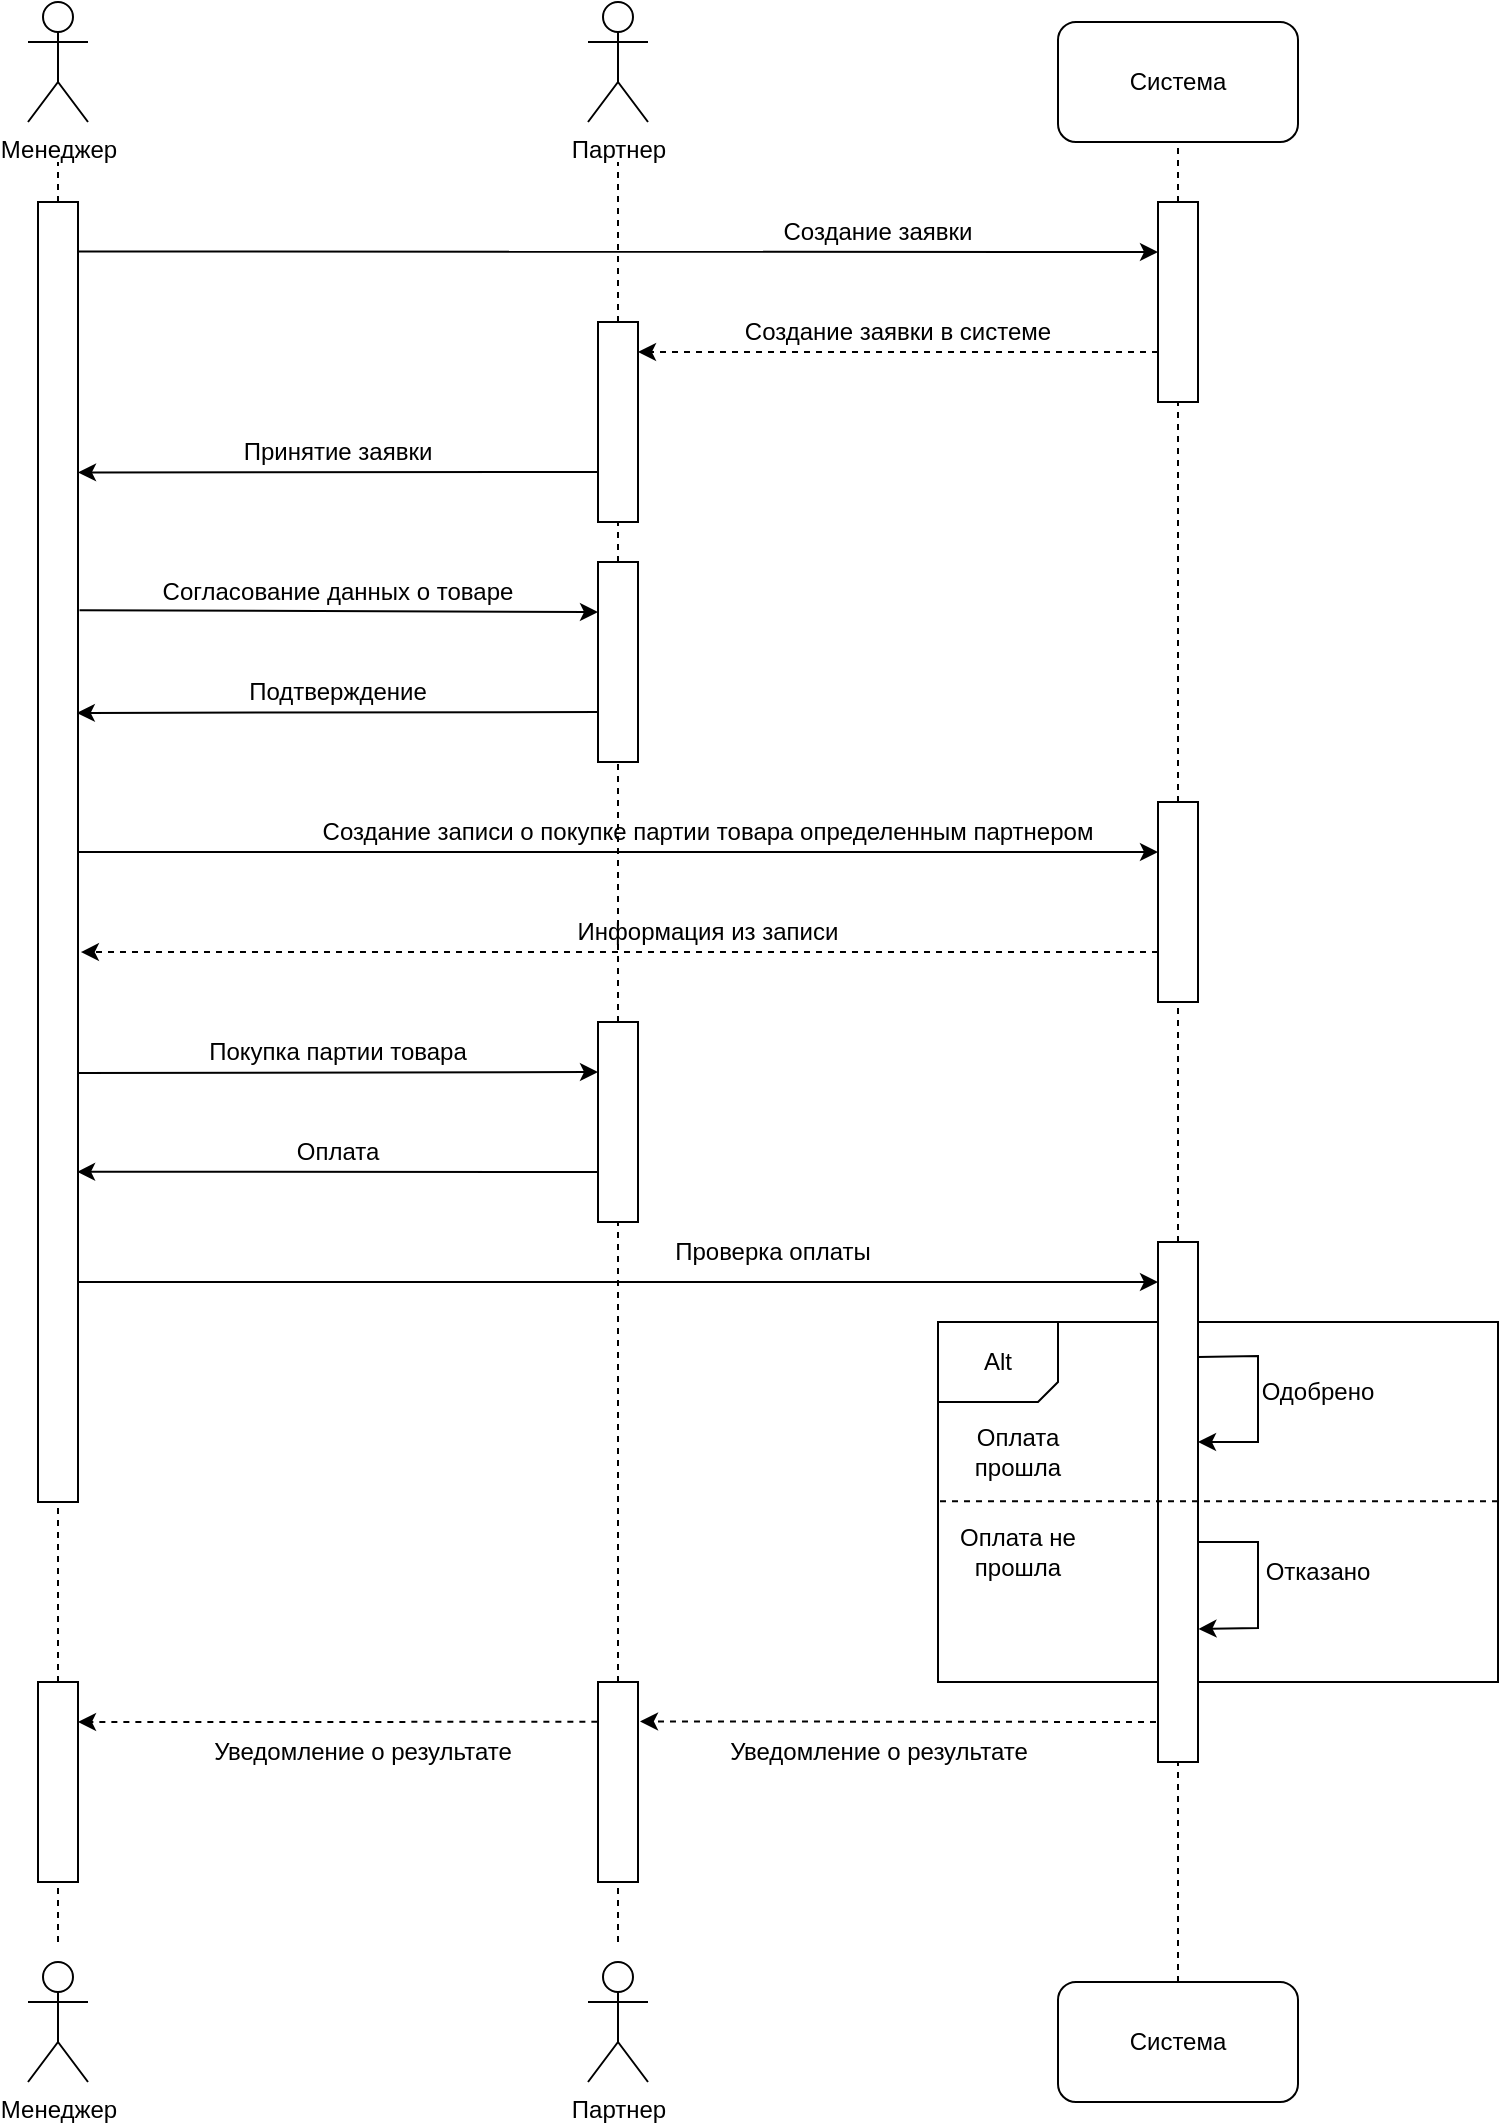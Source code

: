 <mxfile version="28.2.3">
  <diagram name="Страница — 1" id="1DAxFJJQckaN6bqqb1FT">
    <mxGraphModel dx="1576" dy="1320" grid="0" gridSize="10" guides="1" tooltips="1" connect="1" arrows="1" fold="1" page="0" pageScale="1" pageWidth="827" pageHeight="1169" math="0" shadow="0">
      <root>
        <mxCell id="0" />
        <mxCell id="1" parent="0" />
        <mxCell id="3arE01IcnZPf_Ok6hQVk-8" value="Менеджер" style="shape=umlActor;verticalLabelPosition=bottom;verticalAlign=top;html=1;outlineConnect=0;" vertex="1" parent="1">
          <mxGeometry x="205" y="-40" width="30" height="60" as="geometry" />
        </mxCell>
        <mxCell id="3arE01IcnZPf_Ok6hQVk-9" value="Партнер" style="shape=umlActor;verticalLabelPosition=bottom;verticalAlign=top;html=1;outlineConnect=0;" vertex="1" parent="1">
          <mxGeometry x="485" y="-40" width="30" height="60" as="geometry" />
        </mxCell>
        <mxCell id="3arE01IcnZPf_Ok6hQVk-10" value="Система" style="rounded=1;whiteSpace=wrap;html=1;" vertex="1" parent="1">
          <mxGeometry x="720" y="-30" width="120" height="60" as="geometry" />
        </mxCell>
        <mxCell id="3arE01IcnZPf_Ok6hQVk-11" value="" style="rounded=0;whiteSpace=wrap;html=1;" vertex="1" parent="1">
          <mxGeometry x="210" y="60" width="20" height="650" as="geometry" />
        </mxCell>
        <mxCell id="3arE01IcnZPf_Ok6hQVk-12" value="" style="rounded=0;whiteSpace=wrap;html=1;" vertex="1" parent="1">
          <mxGeometry x="770" y="60" width="20" height="100" as="geometry" />
        </mxCell>
        <mxCell id="3arE01IcnZPf_Ok6hQVk-13" value="" style="edgeStyle=none;orthogonalLoop=1;jettySize=auto;html=1;rounded=0;entryX=0;entryY=0.25;entryDx=0;entryDy=0;exitX=1.004;exitY=0.038;exitDx=0;exitDy=0;exitPerimeter=0;" edge="1" parent="1" source="3arE01IcnZPf_Ok6hQVk-11" target="3arE01IcnZPf_Ok6hQVk-12">
          <mxGeometry width="80" relative="1" as="geometry">
            <mxPoint x="225" y="90" as="sourcePoint" />
            <mxPoint x="760" y="90" as="targetPoint" />
            <Array as="points" />
          </mxGeometry>
        </mxCell>
        <mxCell id="3arE01IcnZPf_Ok6hQVk-14" value="Создание заявки" style="text;strokeColor=none;align=center;fillColor=none;html=1;verticalAlign=middle;whiteSpace=wrap;rounded=0;" vertex="1" parent="1">
          <mxGeometry x="570" y="60" width="120" height="30" as="geometry" />
        </mxCell>
        <mxCell id="3arE01IcnZPf_Ok6hQVk-15" value="" style="edgeStyle=none;orthogonalLoop=1;jettySize=auto;html=1;rounded=0;exitX=0;exitY=0.75;exitDx=0;exitDy=0;dashed=1;" edge="1" parent="1" source="3arE01IcnZPf_Ok6hQVk-12">
          <mxGeometry width="80" relative="1" as="geometry">
            <mxPoint x="500" y="121" as="sourcePoint" />
            <mxPoint x="510" y="135" as="targetPoint" />
            <Array as="points" />
          </mxGeometry>
        </mxCell>
        <mxCell id="3arE01IcnZPf_Ok6hQVk-16" value="Создание заявки в системе" style="text;strokeColor=none;align=center;fillColor=none;html=1;verticalAlign=middle;whiteSpace=wrap;rounded=0;" vertex="1" parent="1">
          <mxGeometry x="550" y="110" width="180" height="30" as="geometry" />
        </mxCell>
        <mxCell id="3arE01IcnZPf_Ok6hQVk-17" value="" style="rounded=0;whiteSpace=wrap;html=1;" vertex="1" parent="1">
          <mxGeometry x="490" y="120" width="20" height="100" as="geometry" />
        </mxCell>
        <mxCell id="3arE01IcnZPf_Ok6hQVk-18" value="" style="edgeStyle=none;orthogonalLoop=1;jettySize=auto;html=1;rounded=0;entryX=1;entryY=0.208;entryDx=0;entryDy=0;exitX=0;exitY=0.75;exitDx=0;exitDy=0;entryPerimeter=0;" edge="1" parent="1" source="3arE01IcnZPf_Ok6hQVk-17" target="3arE01IcnZPf_Ok6hQVk-11">
          <mxGeometry width="80" relative="1" as="geometry">
            <mxPoint x="520" y="130" as="sourcePoint" />
            <mxPoint x="1060" y="130" as="targetPoint" />
            <Array as="points" />
          </mxGeometry>
        </mxCell>
        <mxCell id="3arE01IcnZPf_Ok6hQVk-19" value="Принятие заявки" style="text;strokeColor=none;align=center;fillColor=none;html=1;verticalAlign=middle;whiteSpace=wrap;rounded=0;" vertex="1" parent="1">
          <mxGeometry x="270" y="170" width="180" height="30" as="geometry" />
        </mxCell>
        <mxCell id="3arE01IcnZPf_Ok6hQVk-20" value="" style="rounded=0;whiteSpace=wrap;html=1;" vertex="1" parent="1">
          <mxGeometry x="490" y="240" width="20" height="100" as="geometry" />
        </mxCell>
        <mxCell id="3arE01IcnZPf_Ok6hQVk-21" value="" style="edgeStyle=none;orthogonalLoop=1;jettySize=auto;html=1;rounded=0;entryX=0;entryY=0.25;entryDx=0;entryDy=0;exitX=1.038;exitY=0.314;exitDx=0;exitDy=0;exitPerimeter=0;" edge="1" parent="1" source="3arE01IcnZPf_Ok6hQVk-11" target="3arE01IcnZPf_Ok6hQVk-20">
          <mxGeometry width="80" relative="1" as="geometry">
            <mxPoint x="590" y="250" as="sourcePoint" />
            <mxPoint x="330" y="250" as="targetPoint" />
            <Array as="points" />
          </mxGeometry>
        </mxCell>
        <mxCell id="3arE01IcnZPf_Ok6hQVk-22" value="Согласование данных о товаре" style="text;strokeColor=none;align=center;fillColor=none;html=1;verticalAlign=middle;whiteSpace=wrap;rounded=0;" vertex="1" parent="1">
          <mxGeometry x="270" y="240" width="180" height="30" as="geometry" />
        </mxCell>
        <mxCell id="3arE01IcnZPf_Ok6hQVk-23" value="" style="edgeStyle=none;orthogonalLoop=1;jettySize=auto;html=1;rounded=0;entryX=0.97;entryY=0.393;entryDx=0;entryDy=0;exitX=0;exitY=0.75;exitDx=0;exitDy=0;entryPerimeter=0;" edge="1" parent="1" source="3arE01IcnZPf_Ok6hQVk-20" target="3arE01IcnZPf_Ok6hQVk-11">
          <mxGeometry width="80" relative="1" as="geometry">
            <mxPoint x="720" y="210" as="sourcePoint" />
            <mxPoint x="460" y="210" as="targetPoint" />
            <Array as="points" />
          </mxGeometry>
        </mxCell>
        <mxCell id="3arE01IcnZPf_Ok6hQVk-24" value="Подтверждение" style="text;strokeColor=none;align=center;fillColor=none;html=1;verticalAlign=middle;whiteSpace=wrap;rounded=0;" vertex="1" parent="1">
          <mxGeometry x="270" y="290" width="180" height="30" as="geometry" />
        </mxCell>
        <mxCell id="3arE01IcnZPf_Ok6hQVk-25" value="" style="rounded=0;whiteSpace=wrap;html=1;" vertex="1" parent="1">
          <mxGeometry x="770" y="360" width="20" height="100" as="geometry" />
        </mxCell>
        <mxCell id="3arE01IcnZPf_Ok6hQVk-26" value="" style="edgeStyle=none;orthogonalLoop=1;jettySize=auto;html=1;rounded=0;entryX=0;entryY=0.25;entryDx=0;entryDy=0;exitX=1;exitY=0.5;exitDx=0;exitDy=0;" edge="1" parent="1" source="3arE01IcnZPf_Ok6hQVk-11" target="3arE01IcnZPf_Ok6hQVk-25">
          <mxGeometry width="80" relative="1" as="geometry">
            <mxPoint x="240" y="390" as="sourcePoint" />
            <mxPoint x="950" y="390" as="targetPoint" />
            <Array as="points" />
          </mxGeometry>
        </mxCell>
        <mxCell id="3arE01IcnZPf_Ok6hQVk-27" value="Создание записи о покупке партии товара определенным партнером" style="text;strokeColor=none;align=center;fillColor=none;html=1;verticalAlign=middle;whiteSpace=wrap;rounded=0;" vertex="1" parent="1">
          <mxGeometry x="330" y="360" width="430" height="30" as="geometry" />
        </mxCell>
        <mxCell id="3arE01IcnZPf_Ok6hQVk-28" value="" style="edgeStyle=none;orthogonalLoop=1;jettySize=auto;html=1;rounded=0;exitX=0;exitY=0.75;exitDx=0;exitDy=0;dashed=1;entryX=1.072;entryY=0.577;entryDx=0;entryDy=0;entryPerimeter=0;" edge="1" parent="1" source="3arE01IcnZPf_Ok6hQVk-25" target="3arE01IcnZPf_Ok6hQVk-11">
          <mxGeometry width="80" relative="1" as="geometry">
            <mxPoint x="750" y="420" as="sourcePoint" />
            <mxPoint x="490" y="420" as="targetPoint" />
            <Array as="points" />
          </mxGeometry>
        </mxCell>
        <mxCell id="3arE01IcnZPf_Ok6hQVk-29" value="Информация из записи" style="text;strokeColor=none;align=center;fillColor=none;html=1;verticalAlign=middle;whiteSpace=wrap;rounded=0;" vertex="1" parent="1">
          <mxGeometry x="330" y="410" width="430" height="30" as="geometry" />
        </mxCell>
        <mxCell id="3arE01IcnZPf_Ok6hQVk-30" value="" style="rounded=0;whiteSpace=wrap;html=1;" vertex="1" parent="1">
          <mxGeometry x="490" y="470" width="20" height="100" as="geometry" />
        </mxCell>
        <mxCell id="3arE01IcnZPf_Ok6hQVk-31" value="" style="edgeStyle=none;orthogonalLoop=1;jettySize=auto;html=1;rounded=0;entryX=0;entryY=0.25;entryDx=0;entryDy=0;exitX=1.01;exitY=0.67;exitDx=0;exitDy=0;exitPerimeter=0;" edge="1" parent="1" source="3arE01IcnZPf_Ok6hQVk-11" target="3arE01IcnZPf_Ok6hQVk-30">
          <mxGeometry width="80" relative="1" as="geometry">
            <mxPoint x="290" y="490" as="sourcePoint" />
            <mxPoint x="549" y="491" as="targetPoint" />
            <Array as="points" />
          </mxGeometry>
        </mxCell>
        <mxCell id="3arE01IcnZPf_Ok6hQVk-32" value="Покупка партии товара" style="text;strokeColor=none;align=center;fillColor=none;html=1;verticalAlign=middle;whiteSpace=wrap;rounded=0;" vertex="1" parent="1">
          <mxGeometry x="270" y="470" width="180" height="30" as="geometry" />
        </mxCell>
        <mxCell id="3arE01IcnZPf_Ok6hQVk-33" value="" style="edgeStyle=none;orthogonalLoop=1;jettySize=auto;html=1;rounded=0;entryX=0.977;entryY=0.746;entryDx=0;entryDy=0;exitX=0;exitY=0.75;exitDx=0;exitDy=0;entryPerimeter=0;" edge="1" parent="1" source="3arE01IcnZPf_Ok6hQVk-30" target="3arE01IcnZPf_Ok6hQVk-11">
          <mxGeometry width="80" relative="1" as="geometry">
            <mxPoint x="581" y="550" as="sourcePoint" />
            <mxPoint x="320" y="550" as="targetPoint" />
            <Array as="points" />
          </mxGeometry>
        </mxCell>
        <mxCell id="3arE01IcnZPf_Ok6hQVk-34" value="Оплата" style="text;strokeColor=none;align=center;fillColor=none;html=1;verticalAlign=middle;whiteSpace=wrap;rounded=0;" vertex="1" parent="1">
          <mxGeometry x="270" y="520" width="180" height="30" as="geometry" />
        </mxCell>
        <mxCell id="3arE01IcnZPf_Ok6hQVk-39" value="" style="group" vertex="1" connectable="0" parent="1">
          <mxGeometry x="660" y="620" width="280" height="220" as="geometry" />
        </mxCell>
        <mxCell id="3arE01IcnZPf_Ok6hQVk-35" value="" style="rounded=0;whiteSpace=wrap;html=1;container=0;" vertex="1" parent="3arE01IcnZPf_Ok6hQVk-39">
          <mxGeometry width="280" height="180" as="geometry" />
        </mxCell>
        <mxCell id="3arE01IcnZPf_Ok6hQVk-36" value="" style="shape=card;whiteSpace=wrap;html=1;flipH=1;rotation=90;size=10;container=0;" vertex="1" parent="3arE01IcnZPf_Ok6hQVk-39">
          <mxGeometry x="10" y="-10" width="40" height="60" as="geometry" />
        </mxCell>
        <mxCell id="3arE01IcnZPf_Ok6hQVk-37" value="Alt" style="text;strokeColor=none;align=center;fillColor=none;html=1;verticalAlign=middle;whiteSpace=wrap;rounded=0;container=0;" vertex="1" parent="3arE01IcnZPf_Ok6hQVk-39">
          <mxGeometry x="10" y="5" width="40" height="30" as="geometry" />
        </mxCell>
        <mxCell id="3arE01IcnZPf_Ok6hQVk-41" value="" style="rounded=0;whiteSpace=wrap;html=1;" vertex="1" parent="3arE01IcnZPf_Ok6hQVk-39">
          <mxGeometry x="110" y="-40" width="20" height="260" as="geometry" />
        </mxCell>
        <mxCell id="3arE01IcnZPf_Ok6hQVk-40" value="" style="edgeStyle=none;orthogonalLoop=1;jettySize=auto;html=1;rounded=0;dashed=1;entryX=1.072;entryY=0.577;entryDx=0;entryDy=0;entryPerimeter=0;endArrow=none;endFill=0;" edge="1" parent="3arE01IcnZPf_Ok6hQVk-39">
          <mxGeometry width="80" relative="1" as="geometry">
            <mxPoint x="280" y="89.68" as="sourcePoint" />
            <mxPoint y="89.68" as="targetPoint" />
            <Array as="points" />
          </mxGeometry>
        </mxCell>
        <mxCell id="3arE01IcnZPf_Ok6hQVk-42" value="Оплата прошла" style="text;strokeColor=none;align=center;fillColor=none;html=1;verticalAlign=middle;whiteSpace=wrap;rounded=0;" vertex="1" parent="3arE01IcnZPf_Ok6hQVk-39">
          <mxGeometry y="50" width="80" height="30" as="geometry" />
        </mxCell>
        <mxCell id="3arE01IcnZPf_Ok6hQVk-43" value="Оплата не прошла" style="text;strokeColor=none;align=center;fillColor=none;html=1;verticalAlign=middle;whiteSpace=wrap;rounded=0;" vertex="1" parent="3arE01IcnZPf_Ok6hQVk-39">
          <mxGeometry y="100" width="80" height="30" as="geometry" />
        </mxCell>
        <mxCell id="3arE01IcnZPf_Ok6hQVk-44" value="" style="edgeStyle=none;orthogonalLoop=1;jettySize=auto;html=1;rounded=0;exitX=1.003;exitY=0.221;exitDx=0;exitDy=0;exitPerimeter=0;" edge="1" parent="3arE01IcnZPf_Ok6hQVk-39" source="3arE01IcnZPf_Ok6hQVk-41">
          <mxGeometry width="80" relative="1" as="geometry">
            <mxPoint x="60" y="60" as="sourcePoint" />
            <mxPoint x="130" y="60" as="targetPoint" />
            <Array as="points">
              <mxPoint x="160" y="17" />
              <mxPoint x="160" y="60" />
            </Array>
          </mxGeometry>
        </mxCell>
        <mxCell id="3arE01IcnZPf_Ok6hQVk-45" value="Одобрено" style="text;strokeColor=none;align=center;fillColor=none;html=1;verticalAlign=middle;whiteSpace=wrap;rounded=0;" vertex="1" parent="3arE01IcnZPf_Ok6hQVk-39">
          <mxGeometry x="160" y="20" width="60" height="30" as="geometry" />
        </mxCell>
        <mxCell id="3arE01IcnZPf_Ok6hQVk-47" value="Отказано" style="text;strokeColor=none;align=center;fillColor=none;html=1;verticalAlign=middle;whiteSpace=wrap;rounded=0;" vertex="1" parent="3arE01IcnZPf_Ok6hQVk-39">
          <mxGeometry x="150" y="110" width="80" height="30" as="geometry" />
        </mxCell>
        <mxCell id="3arE01IcnZPf_Ok6hQVk-49" value="" style="edgeStyle=none;orthogonalLoop=1;jettySize=auto;html=1;rounded=0;exitX=1.008;exitY=0.13;exitDx=0;exitDy=0;exitPerimeter=0;entryX=1.013;entryY=0.744;entryDx=0;entryDy=0;entryPerimeter=0;" edge="1" parent="3arE01IcnZPf_Ok6hQVk-39" target="3arE01IcnZPf_Ok6hQVk-41">
          <mxGeometry width="80" relative="1" as="geometry">
            <mxPoint x="130" y="110" as="sourcePoint" />
            <mxPoint x="130" y="154" as="targetPoint" />
            <Array as="points">
              <mxPoint x="160" y="110" />
              <mxPoint x="160" y="153" />
            </Array>
          </mxGeometry>
        </mxCell>
        <mxCell id="3arE01IcnZPf_Ok6hQVk-52" value="" style="edgeStyle=none;orthogonalLoop=1;jettySize=auto;html=1;rounded=0;entryX=0;entryY=0.25;entryDx=0;entryDy=0;exitX=1;exitY=0.5;exitDx=0;exitDy=0;" edge="1" parent="1">
          <mxGeometry width="80" relative="1" as="geometry">
            <mxPoint x="230" y="600" as="sourcePoint" />
            <mxPoint x="770" y="600" as="targetPoint" />
            <Array as="points" />
          </mxGeometry>
        </mxCell>
        <mxCell id="3arE01IcnZPf_Ok6hQVk-53" value="Проверка оплаты" style="text;strokeColor=none;align=center;fillColor=none;html=1;verticalAlign=middle;whiteSpace=wrap;rounded=0;" vertex="1" parent="1">
          <mxGeometry x="485" y="570" width="185" height="30" as="geometry" />
        </mxCell>
        <mxCell id="3arE01IcnZPf_Ok6hQVk-55" value="" style="rounded=0;whiteSpace=wrap;html=1;" vertex="1" parent="1">
          <mxGeometry x="210" y="800" width="20" height="100" as="geometry" />
        </mxCell>
        <mxCell id="3arE01IcnZPf_Ok6hQVk-56" value="" style="edgeStyle=none;orthogonalLoop=1;jettySize=auto;html=1;rounded=0;exitX=0;exitY=0.75;exitDx=0;exitDy=0;dashed=1;entryX=1.05;entryY=0.197;entryDx=0;entryDy=0;entryPerimeter=0;" edge="1" parent="1" target="3arE01IcnZPf_Ok6hQVk-66">
          <mxGeometry width="80" relative="1" as="geometry">
            <mxPoint x="769" y="820" as="sourcePoint" />
            <mxPoint x="230" y="820" as="targetPoint" />
            <Array as="points" />
          </mxGeometry>
        </mxCell>
        <mxCell id="3arE01IcnZPf_Ok6hQVk-57" value="" style="edgeStyle=none;orthogonalLoop=1;jettySize=auto;html=1;rounded=0;exitX=0.5;exitY=0;exitDx=0;exitDy=0;dashed=1;entryX=0.5;entryY=1;entryDx=0;entryDy=0;endArrow=none;endFill=0;" edge="1" parent="1" source="3arE01IcnZPf_Ok6hQVk-55" target="3arE01IcnZPf_Ok6hQVk-11">
          <mxGeometry width="80" relative="1" as="geometry">
            <mxPoint x="859" y="710" as="sourcePoint" />
            <mxPoint x="320" y="710" as="targetPoint" />
            <Array as="points" />
          </mxGeometry>
        </mxCell>
        <mxCell id="3arE01IcnZPf_Ok6hQVk-58" value="Уведомление о результате" style="text;strokeColor=none;align=center;fillColor=none;html=1;verticalAlign=middle;whiteSpace=wrap;rounded=0;" vertex="1" parent="1">
          <mxGeometry x="537.5" y="820" width="185" height="30" as="geometry" />
        </mxCell>
        <mxCell id="3arE01IcnZPf_Ok6hQVk-59" value="" style="edgeStyle=none;orthogonalLoop=1;jettySize=auto;html=1;rounded=0;exitX=0.5;exitY=0;exitDx=0;exitDy=0;dashed=1;endArrow=none;endFill=0;" edge="1" parent="1" source="3arE01IcnZPf_Ok6hQVk-17">
          <mxGeometry width="80" relative="1" as="geometry">
            <mxPoint x="490" y="150" as="sourcePoint" />
            <mxPoint x="500" y="40" as="targetPoint" />
            <Array as="points" />
          </mxGeometry>
        </mxCell>
        <mxCell id="3arE01IcnZPf_Ok6hQVk-60" value="" style="edgeStyle=none;orthogonalLoop=1;jettySize=auto;html=1;rounded=0;exitX=0.5;exitY=0;exitDx=0;exitDy=0;dashed=1;endArrow=none;endFill=0;" edge="1" parent="1" source="3arE01IcnZPf_Ok6hQVk-11">
          <mxGeometry width="80" relative="1" as="geometry">
            <mxPoint x="290" y="140" as="sourcePoint" />
            <mxPoint x="220" y="40" as="targetPoint" />
            <Array as="points" />
          </mxGeometry>
        </mxCell>
        <mxCell id="3arE01IcnZPf_Ok6hQVk-61" value="" style="edgeStyle=none;orthogonalLoop=1;jettySize=auto;html=1;rounded=0;exitX=0.5;exitY=0;exitDx=0;exitDy=0;dashed=1;endArrow=none;endFill=0;entryX=0.5;entryY=1;entryDx=0;entryDy=0;" edge="1" parent="1" source="3arE01IcnZPf_Ok6hQVk-12" target="3arE01IcnZPf_Ok6hQVk-10">
          <mxGeometry width="80" relative="1" as="geometry">
            <mxPoint x="770" y="60" as="sourcePoint" />
            <mxPoint x="770" y="40" as="targetPoint" />
            <Array as="points" />
          </mxGeometry>
        </mxCell>
        <mxCell id="3arE01IcnZPf_Ok6hQVk-63" value="Менеджер" style="shape=umlActor;verticalLabelPosition=bottom;verticalAlign=top;html=1;outlineConnect=0;" vertex="1" parent="1">
          <mxGeometry x="205" y="940" width="30" height="60" as="geometry" />
        </mxCell>
        <mxCell id="3arE01IcnZPf_Ok6hQVk-64" value="Партнер" style="shape=umlActor;verticalLabelPosition=bottom;verticalAlign=top;html=1;outlineConnect=0;" vertex="1" parent="1">
          <mxGeometry x="485" y="940" width="30" height="60" as="geometry" />
        </mxCell>
        <mxCell id="3arE01IcnZPf_Ok6hQVk-65" value="Система" style="rounded=1;whiteSpace=wrap;html=1;" vertex="1" parent="1">
          <mxGeometry x="720" y="950" width="120" height="60" as="geometry" />
        </mxCell>
        <mxCell id="3arE01IcnZPf_Ok6hQVk-66" value="" style="rounded=0;whiteSpace=wrap;html=1;" vertex="1" parent="1">
          <mxGeometry x="490" y="800" width="20" height="100" as="geometry" />
        </mxCell>
        <mxCell id="3arE01IcnZPf_Ok6hQVk-67" value="" style="edgeStyle=none;orthogonalLoop=1;jettySize=auto;html=1;rounded=0;exitX=-0.016;exitY=0.199;exitDx=0;exitDy=0;dashed=1;entryX=1.05;entryY=0.197;entryDx=0;entryDy=0;entryPerimeter=0;exitPerimeter=0;" edge="1" parent="1" source="3arE01IcnZPf_Ok6hQVk-66">
          <mxGeometry width="80" relative="1" as="geometry">
            <mxPoint x="488" y="820" as="sourcePoint" />
            <mxPoint x="230" y="820" as="targetPoint" />
            <Array as="points" />
          </mxGeometry>
        </mxCell>
        <mxCell id="3arE01IcnZPf_Ok6hQVk-68" value="Уведомление о результате" style="text;strokeColor=none;align=center;fillColor=none;html=1;verticalAlign=middle;whiteSpace=wrap;rounded=0;" vertex="1" parent="1">
          <mxGeometry x="280" y="820" width="185" height="30" as="geometry" />
        </mxCell>
        <mxCell id="3arE01IcnZPf_Ok6hQVk-69" value="" style="edgeStyle=none;orthogonalLoop=1;jettySize=auto;html=1;rounded=0;dashed=1;entryX=0.5;entryY=1;entryDx=0;entryDy=0;endArrow=none;endFill=0;" edge="1" parent="1" target="3arE01IcnZPf_Ok6hQVk-55">
          <mxGeometry width="80" relative="1" as="geometry">
            <mxPoint x="220" y="930" as="sourcePoint" />
            <mxPoint x="240" y="920" as="targetPoint" />
            <Array as="points" />
          </mxGeometry>
        </mxCell>
        <mxCell id="3arE01IcnZPf_Ok6hQVk-70" value="" style="edgeStyle=none;orthogonalLoop=1;jettySize=auto;html=1;rounded=0;dashed=1;entryX=0.5;entryY=1;entryDx=0;entryDy=0;endArrow=none;endFill=0;" edge="1" parent="1" target="3arE01IcnZPf_Ok6hQVk-66">
          <mxGeometry width="80" relative="1" as="geometry">
            <mxPoint x="500" y="930" as="sourcePoint" />
            <mxPoint x="490" y="920" as="targetPoint" />
            <Array as="points" />
          </mxGeometry>
        </mxCell>
        <mxCell id="3arE01IcnZPf_Ok6hQVk-71" value="" style="edgeStyle=none;orthogonalLoop=1;jettySize=auto;html=1;rounded=0;dashed=1;entryX=0.5;entryY=1;entryDx=0;entryDy=0;endArrow=none;endFill=0;exitX=0.5;exitY=0;exitDx=0;exitDy=0;" edge="1" parent="1" source="3arE01IcnZPf_Ok6hQVk-65" target="3arE01IcnZPf_Ok6hQVk-41">
          <mxGeometry width="80" relative="1" as="geometry">
            <mxPoint x="770" y="930" as="sourcePoint" />
            <mxPoint x="770" y="900" as="targetPoint" />
            <Array as="points" />
          </mxGeometry>
        </mxCell>
        <mxCell id="3arE01IcnZPf_Ok6hQVk-72" value="" style="edgeStyle=none;orthogonalLoop=1;jettySize=auto;html=1;rounded=0;exitX=0.5;exitY=0;exitDx=0;exitDy=0;dashed=1;entryX=0.5;entryY=1;entryDx=0;entryDy=0;endArrow=none;endFill=0;" edge="1" parent="1" source="3arE01IcnZPf_Ok6hQVk-30" target="3arE01IcnZPf_Ok6hQVk-20">
          <mxGeometry width="80" relative="1" as="geometry">
            <mxPoint x="560" y="580" as="sourcePoint" />
            <mxPoint x="560" y="490" as="targetPoint" />
            <Array as="points" />
          </mxGeometry>
        </mxCell>
        <mxCell id="3arE01IcnZPf_Ok6hQVk-73" value="" style="edgeStyle=none;orthogonalLoop=1;jettySize=auto;html=1;rounded=0;exitX=0.5;exitY=0;exitDx=0;exitDy=0;dashed=1;entryX=0.5;entryY=1;entryDx=0;entryDy=0;endArrow=none;endFill=0;" edge="1" parent="1" source="3arE01IcnZPf_Ok6hQVk-25" target="3arE01IcnZPf_Ok6hQVk-12">
          <mxGeometry width="80" relative="1" as="geometry">
            <mxPoint x="780" y="360" as="sourcePoint" />
            <mxPoint x="780" y="270" as="targetPoint" />
            <Array as="points" />
          </mxGeometry>
        </mxCell>
        <mxCell id="3arE01IcnZPf_Ok6hQVk-74" value="" style="edgeStyle=none;orthogonalLoop=1;jettySize=auto;html=1;rounded=0;exitX=0.5;exitY=0;exitDx=0;exitDy=0;dashed=1;entryX=0.5;entryY=1;entryDx=0;entryDy=0;endArrow=none;endFill=0;" edge="1" parent="1" source="3arE01IcnZPf_Ok6hQVk-20" target="3arE01IcnZPf_Ok6hQVk-17">
          <mxGeometry width="80" relative="1" as="geometry">
            <mxPoint x="520" y="320" as="sourcePoint" />
            <mxPoint x="520" y="230" as="targetPoint" />
            <Array as="points" />
          </mxGeometry>
        </mxCell>
        <mxCell id="3arE01IcnZPf_Ok6hQVk-75" value="" style="edgeStyle=none;orthogonalLoop=1;jettySize=auto;html=1;rounded=0;exitX=0.5;exitY=0;exitDx=0;exitDy=0;dashed=1;entryX=0.5;entryY=1;entryDx=0;entryDy=0;endArrow=none;endFill=0;" edge="1" parent="1" source="3arE01IcnZPf_Ok6hQVk-41" target="3arE01IcnZPf_Ok6hQVk-25">
          <mxGeometry width="80" relative="1" as="geometry">
            <mxPoint x="780" y="610" as="sourcePoint" />
            <mxPoint x="780" y="520" as="targetPoint" />
            <Array as="points" />
          </mxGeometry>
        </mxCell>
        <mxCell id="3arE01IcnZPf_Ok6hQVk-76" value="" style="edgeStyle=none;orthogonalLoop=1;jettySize=auto;html=1;rounded=0;exitX=0.5;exitY=0;exitDx=0;exitDy=0;dashed=1;entryX=0.5;entryY=1;entryDx=0;entryDy=0;endArrow=none;endFill=0;" edge="1" parent="1" source="3arE01IcnZPf_Ok6hQVk-66" target="3arE01IcnZPf_Ok6hQVk-30">
          <mxGeometry width="80" relative="1" as="geometry">
            <mxPoint x="510" y="800" as="sourcePoint" />
            <mxPoint x="510" y="710" as="targetPoint" />
            <Array as="points" />
          </mxGeometry>
        </mxCell>
      </root>
    </mxGraphModel>
  </diagram>
</mxfile>
